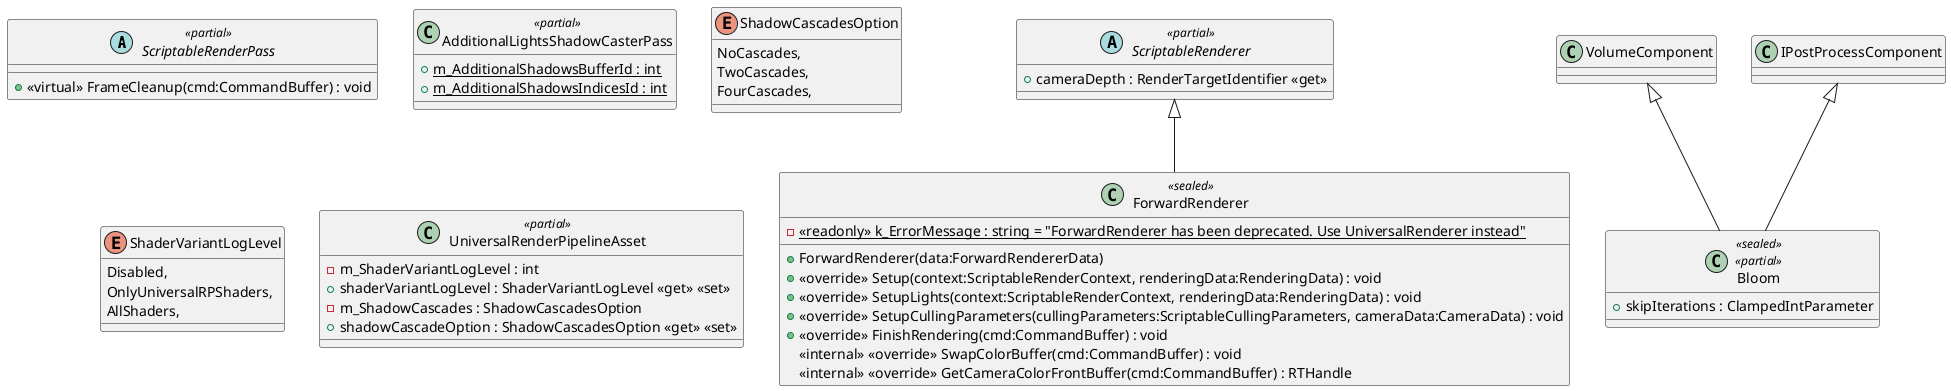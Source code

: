 @startuml
abstract class ScriptableRenderPass <<partial>> {
    + <<virtual>> FrameCleanup(cmd:CommandBuffer) : void
}
class ForwardRenderer <<sealed>> {
    - {static} <<readonly>> k_ErrorMessage : string = "ForwardRenderer has been deprecated. Use UniversalRenderer instead"
    + ForwardRenderer(data:ForwardRendererData)
    + <<override>> Setup(context:ScriptableRenderContext, renderingData:RenderingData) : void
    + <<override>> SetupLights(context:ScriptableRenderContext, renderingData:RenderingData) : void
    + <<override>> SetupCullingParameters(cullingParameters:ScriptableCullingParameters, cameraData:CameraData) : void
    + <<override>> FinishRendering(cmd:CommandBuffer) : void
    <<internal>> <<override>> SwapColorBuffer(cmd:CommandBuffer) : void
    <<internal>> <<override>> GetCameraColorFrontBuffer(cmd:CommandBuffer) : RTHandle
}
class AdditionalLightsShadowCasterPass <<partial>> {
    + {static} m_AdditionalShadowsBufferId : int
    + {static} m_AdditionalShadowsIndicesId : int
}
enum ShadowCascadesOption {
    NoCascades,
    TwoCascades,
    FourCascades,
}
enum ShaderVariantLogLevel {
    Disabled,
    OnlyUniversalRPShaders,
    AllShaders,
}
class UniversalRenderPipelineAsset <<partial>> {
    - m_ShaderVariantLogLevel : int
    + shaderVariantLogLevel : ShaderVariantLogLevel <<get>> <<set>>
    - m_ShadowCascades : ShadowCascadesOption
    + shadowCascadeOption : ShadowCascadesOption <<get>> <<set>>
}
abstract class ScriptableRenderer <<partial>> {
    + cameraDepth : RenderTargetIdentifier <<get>>
}
class Bloom <<sealed>> <<partial>> {
    + skipIterations : ClampedIntParameter
}
ScriptableRenderer <|-- ForwardRenderer
VolumeComponent <|-- Bloom
IPostProcessComponent <|-- Bloom
@enduml
